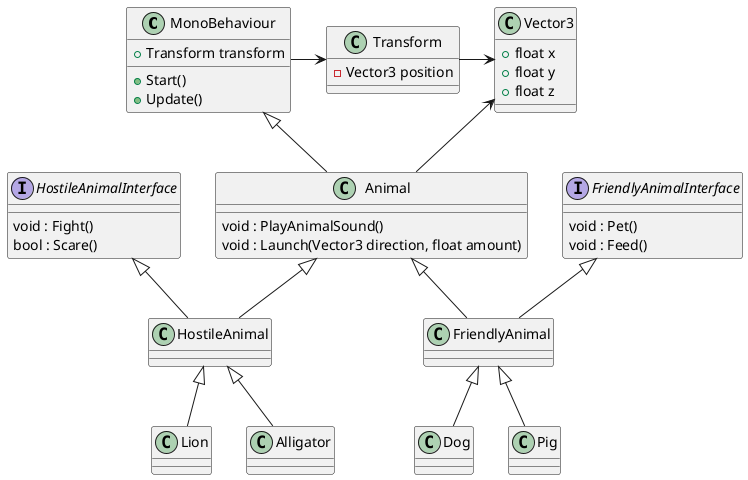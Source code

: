 @startuml

class MonoBehaviour {
    + Transform transform
    + Start()
    + Update()
}

class Transform {
    - Vector3 position
}

class Vector3 {
    + float x
    + float y
    + float z
}

class Animal {
    void : PlayAnimalSound() 
    void : Launch(Vector3 direction, float amount)
}

class Dog {
   
}

class Pig {
   
}

class FriendlyAnimal {

}

class HostileAnimal {

}

class Lion {

}

Class Alligator {

}


interface FriendlyAnimalInterface {
    void : Pet()
    void : Feed()
}

interface HostileAnimalInterface {
    void : Fight()
    bool : Scare()
}



FriendlyAnimal -up-|> Animal
FriendlyAnimal -up-|> FriendlyAnimalInterface
Dog -up-|> FriendlyAnimal
Pig -up-|> FriendlyAnimal

HostileAnimal -up-|> Animal
HostileAnimal -up-|> HostileAnimalInterface
Lion -up-|> HostileAnimal
Alligator -up-|> HostileAnimal

Animal -up-|> MonoBehaviour
MonoBehaviour -right-> Transform
Transform -right-> Vector3
Animal -up-> Vector3

@enduml

